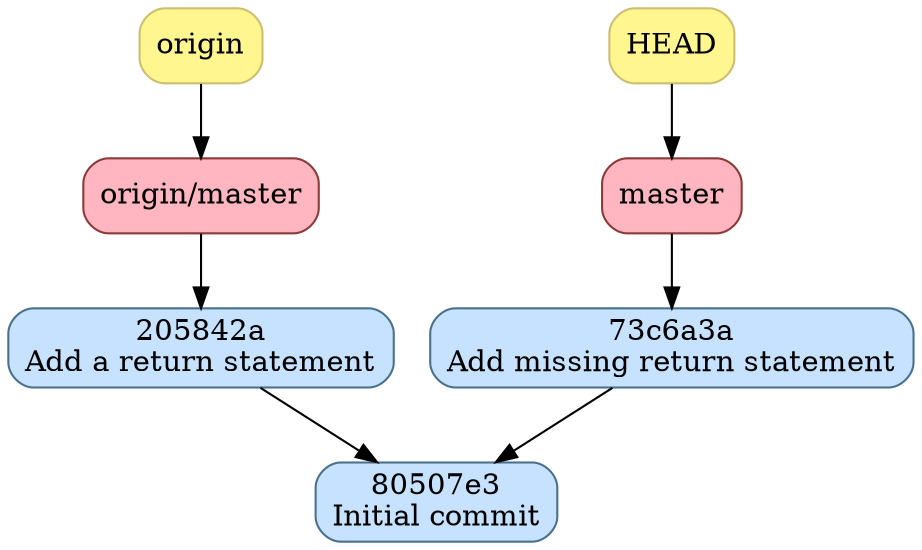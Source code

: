 digraph "git history" {
    node [shape="box", style="rounded,filled", color="skyblue4", fillcolor="slategray1"];
	"master" [color="indianred4", fillcolor="lightpink", label="master"];
	"master" -> "73c6a3a";
	"HEAD" [color="lightgoldenrod3", fillcolor="khaki1", label="HEAD"];
	"HEAD" -> "master";

	"origin/master" [color="indianred4", fillcolor="lightpink", label="origin/master"];
	"origin/master" -> "205842a";
	"origin" [color="lightgoldenrod3", fillcolor="khaki1", label="origin"];
	"origin" -> "origin/master";

	"80507e3" [label="80507e3\nInitial commit"];
	"205842a" [label="205842a\nAdd a return statement"];
	"205842a" -> "80507e3";
	"73c6a3a" [label="73c6a3a\nAdd missing return statement"];
	"73c6a3a" -> "80507e3";
}
